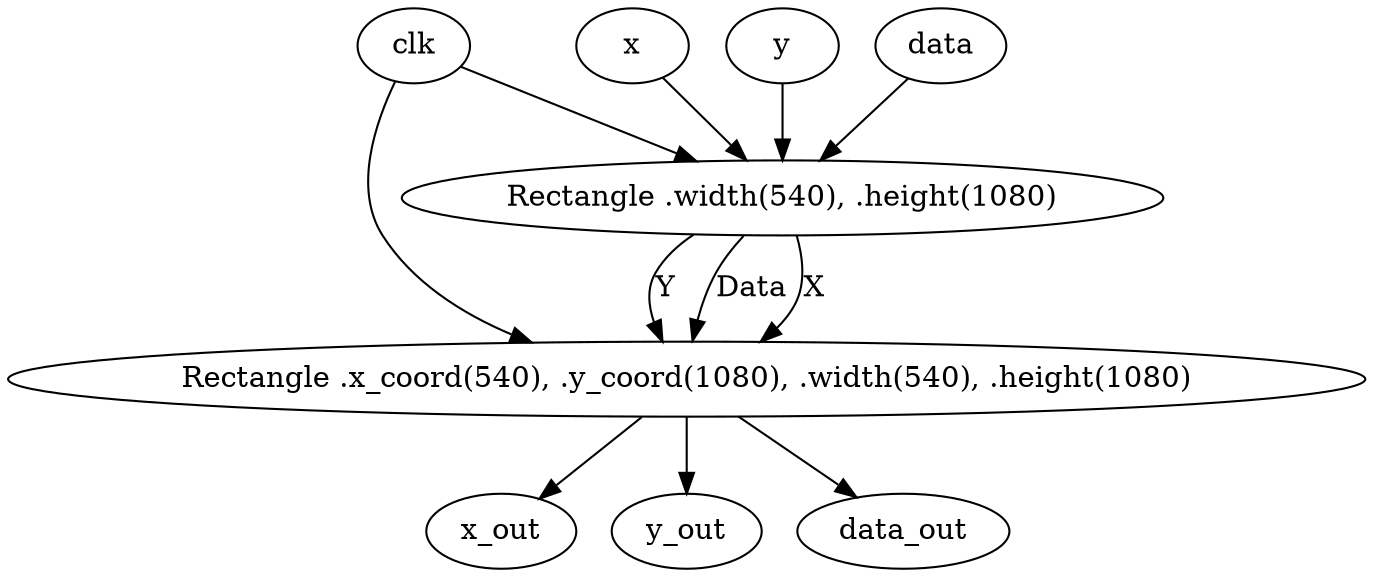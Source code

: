  digraph Circuit {
      Shape0 [label="Rectangle .width(540), .height(1080)"];
      Shape1 [label="Rectangle .x_coord(540), .y_coord(1080), .width(540), .height(1080)"];
 
      clk -> Shape0:clk;
      clk -> Shape1:clk;

      x -> Shape0:x;
      y -> Shape0:y;
      data -> Shape0:data;

      Shape1:x_out -> x_out;
      Shape1:y_out -> y_out;
      Shape1:data_out -> data_out;
 
      Shape0:x_out -> Shape1:x [label="X"];
      Shape0:y_out -> Shape1:y [label="Y"];
      Shape0:data_out -> Shape1:data [label="Data"];
 
}
